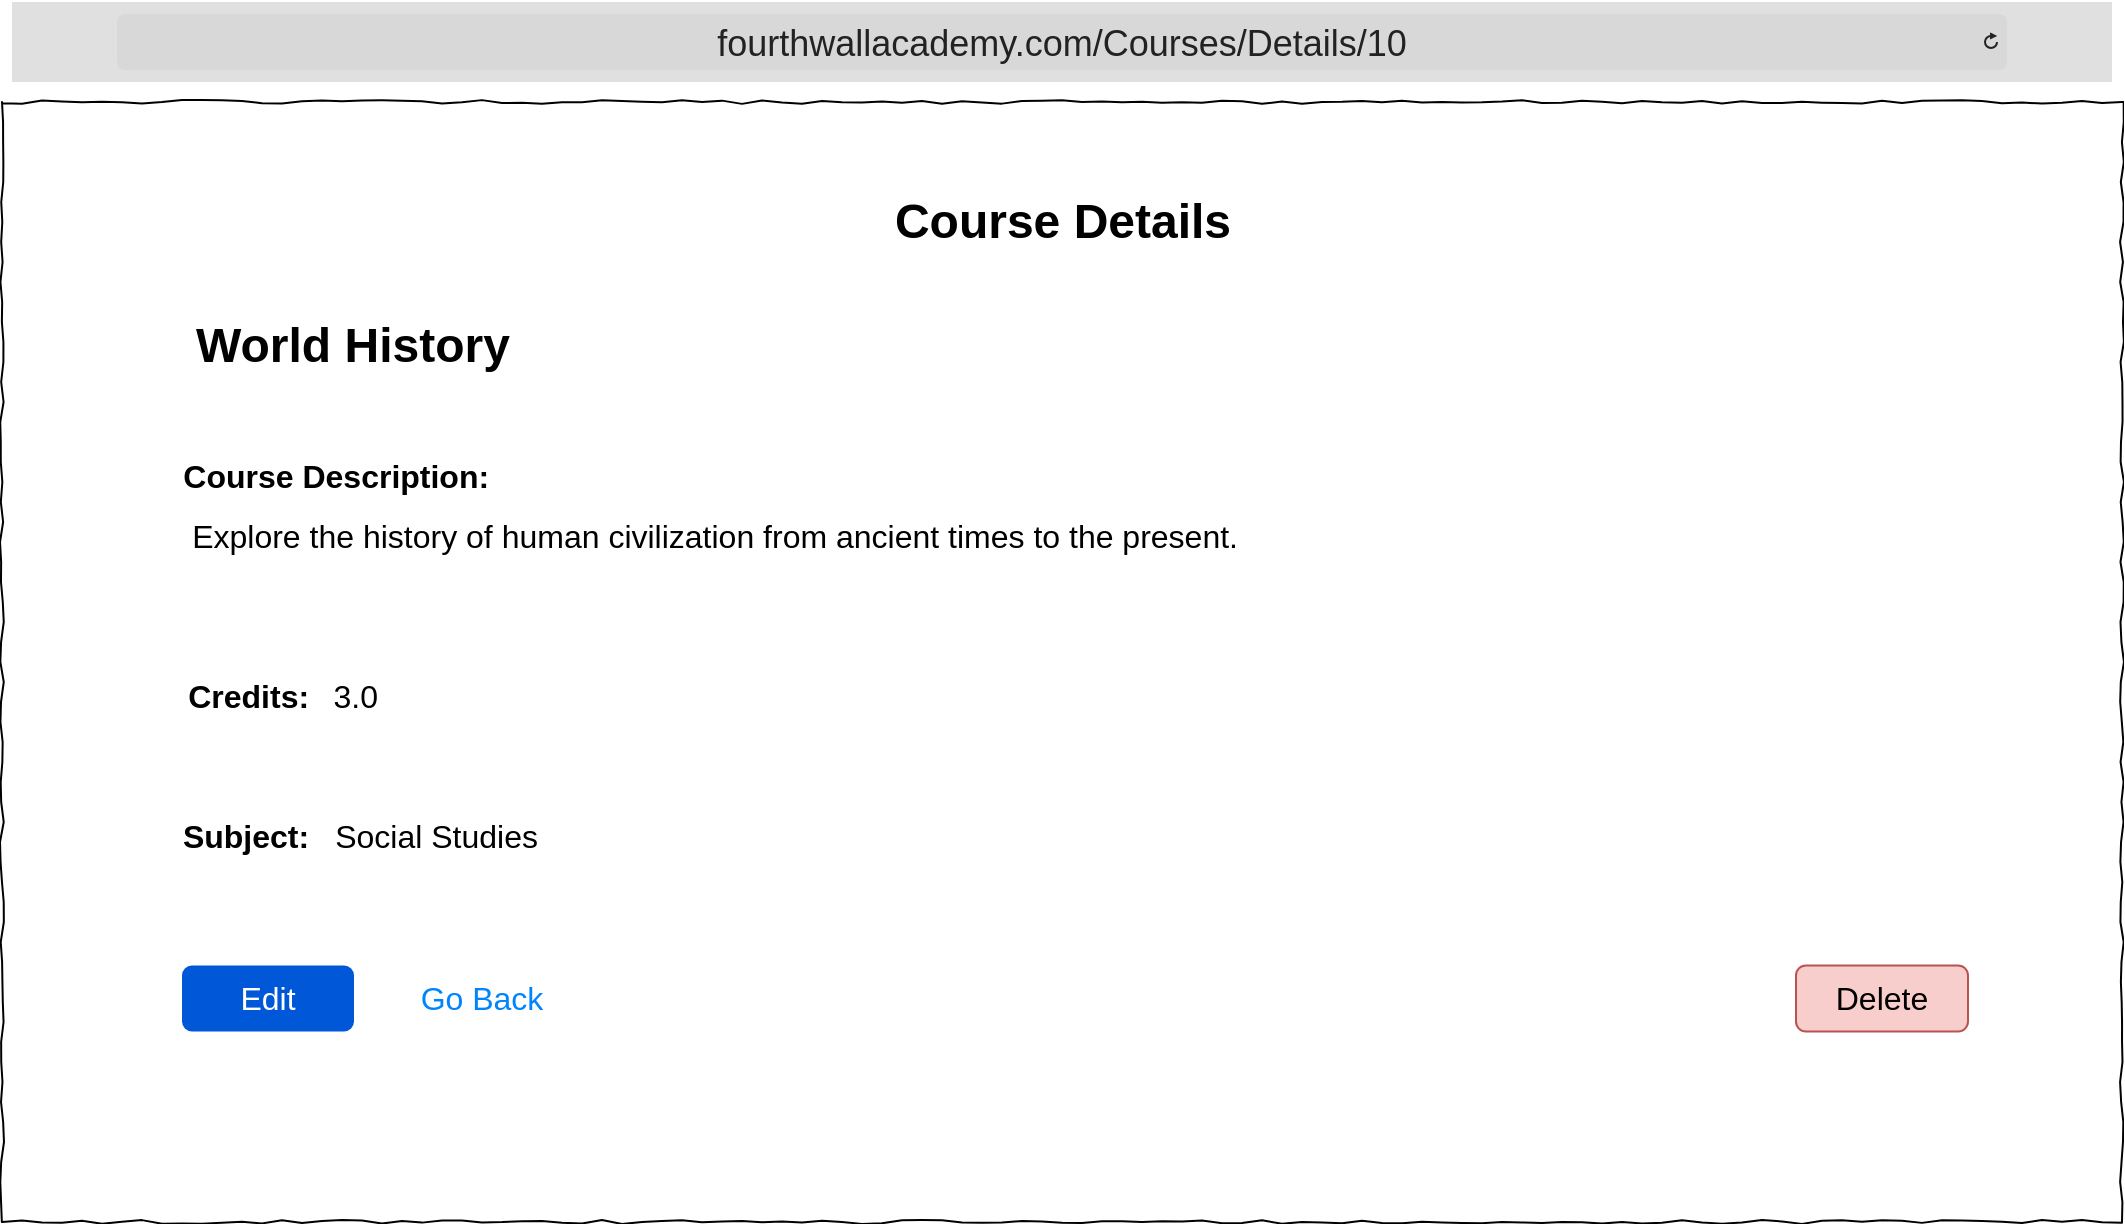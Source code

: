 <mxfile version="26.0.5">
  <diagram name="Page-1" id="03018318-947c-dd8e-b7a3-06fadd420f32">
    <mxGraphModel dx="3354" dy="1258" grid="1" gridSize="10" guides="1" tooltips="1" connect="1" arrows="1" fold="1" page="1" pageScale="1" pageWidth="1100" pageHeight="850" background="none" math="0" shadow="0">
      <root>
        <mxCell id="0" />
        <mxCell id="1" parent="0" />
        <mxCell id="677b7b8949515195-1" value="" style="whiteSpace=wrap;html=1;rounded=0;shadow=0;labelBackgroundColor=none;strokeColor=#000000;strokeWidth=1;fillColor=none;fontFamily=Verdana;fontSize=12;fontColor=#000000;align=center;comic=1;" parent="1" vertex="1">
          <mxGeometry x="20" y="60" width="1060" height="560" as="geometry" />
        </mxCell>
        <mxCell id="gBdz1FRmPUKY2ZFgMoxz-1" value="&lt;font style=&quot;font-size: 18px;&quot;&gt;fourthwallacademy.com/Courses/Details/10&lt;/font&gt;" style="html=1;strokeWidth=1;shadow=0;dashed=0;shape=mxgraph.ios7ui.url;fillColor=#e0e0e0;strokeColor=#c0c0c0;buttonText=;strokeColor2=#222222;fontColor=#222222;fontSize=8;spacingTop=2;align=center;whiteSpace=wrap;" parent="1" vertex="1">
          <mxGeometry x="25" y="10" width="1050" height="40" as="geometry" />
        </mxCell>
        <mxCell id="CBU3p2uWpCq7XRt16fgI-1" value="World History" style="text;strokeColor=none;fillColor=none;html=1;fontSize=24;fontStyle=1;verticalAlign=middle;align=center;" parent="1" vertex="1">
          <mxGeometry x="90" y="161.75" width="210" height="40" as="geometry" />
        </mxCell>
        <mxCell id="CBU3p2uWpCq7XRt16fgI-3" value="&lt;font style=&quot;font-size: 16px;&quot;&gt;&lt;b&gt;Course Description:&amp;nbsp;&lt;/b&gt;&lt;/font&gt;" style="text;html=1;align=right;verticalAlign=middle;whiteSpace=wrap;rounded=0;" parent="1" vertex="1">
          <mxGeometry x="110" y="231.75" width="160" height="30" as="geometry" />
        </mxCell>
        <mxCell id="CBU3p2uWpCq7XRt16fgI-6" value="&lt;font style=&quot;font-size: 16px;&quot;&gt;&lt;b&gt;Credits:&amp;nbsp;&lt;/b&gt;&lt;/font&gt;" style="text;html=1;align=right;verticalAlign=middle;whiteSpace=wrap;rounded=0;" parent="1" vertex="1">
          <mxGeometry x="110" y="341.75" width="70" height="30" as="geometry" />
        </mxCell>
        <mxCell id="CBU3p2uWpCq7XRt16fgI-8" value="&lt;font style=&quot;font-size: 16px;&quot;&gt;&lt;b&gt;Subject:&amp;nbsp;&lt;/b&gt;&lt;/font&gt;" style="text;html=1;align=right;verticalAlign=middle;whiteSpace=wrap;rounded=0;" parent="1" vertex="1">
          <mxGeometry x="110" y="411.75" width="70" height="30" as="geometry" />
        </mxCell>
        <mxCell id="CBU3p2uWpCq7XRt16fgI-11" value="&lt;font style=&quot;font-size: 16px;&quot;&gt;Edit&lt;/font&gt;" style="rounded=1;fillColor=#0057D8;strokeColor=none;html=1;whiteSpace=wrap;fontColor=#ffffff;align=center;verticalAlign=middle;fontStyle=0;fontSize=12;sketch=0;" parent="1" vertex="1">
          <mxGeometry x="110" y="491.75" width="86" height="33" as="geometry" />
        </mxCell>
        <mxCell id="CBU3p2uWpCq7XRt16fgI-12" value="Go Back" style="html=1;shadow=0;dashed=0;shape=mxgraph.bootstrap.rrect;rSize=5;strokeColor=none;strokeWidth=1;fillColor=none;fontColor=#0085FC;whiteSpace=wrap;align=center;verticalAlign=middle;spacingLeft=0;fontStyle=0;fontSize=16;spacing=5;" parent="1" vertex="1">
          <mxGeometry x="210" y="488.25" width="100" height="40" as="geometry" />
        </mxCell>
        <mxCell id="CBU3p2uWpCq7XRt16fgI-13" value="&lt;span style=&quot;font-size: 16px;&quot;&gt;Explore the history of human civilization from ancient times to the present.&lt;/span&gt;" style="text;html=1;align=right;verticalAlign=middle;whiteSpace=wrap;rounded=0;" parent="1" vertex="1">
          <mxGeometry x="110" y="261.75" width="530" height="30" as="geometry" />
        </mxCell>
        <mxCell id="CBU3p2uWpCq7XRt16fgI-14" value="&lt;font style=&quot;font-size: 16px;&quot;&gt;3.0&lt;/font&gt;" style="text;html=1;align=right;verticalAlign=middle;whiteSpace=wrap;rounded=0;" parent="1" vertex="1">
          <mxGeometry x="180" y="341.75" width="30" height="30" as="geometry" />
        </mxCell>
        <mxCell id="CBU3p2uWpCq7XRt16fgI-15" value="&lt;font style=&quot;font-size: 16px;&quot;&gt;Social Studies&lt;/font&gt;" style="text;html=1;align=right;verticalAlign=middle;whiteSpace=wrap;rounded=0;" parent="1" vertex="1">
          <mxGeometry x="180" y="411.75" width="110" height="30" as="geometry" />
        </mxCell>
        <mxCell id="CBU3p2uWpCq7XRt16fgI-16" value="Course Details" style="text;strokeColor=none;fillColor=none;html=1;fontSize=24;fontStyle=1;verticalAlign=middle;align=center;" parent="1" vertex="1">
          <mxGeometry x="445" y="100" width="210" height="40" as="geometry" />
        </mxCell>
        <mxCell id="CBU3p2uWpCq7XRt16fgI-17" value="&lt;font style=&quot;font-size: 16px;&quot;&gt;Delete&lt;/font&gt;" style="rounded=1;fillColor=#f8cecc;strokeColor=#b85450;html=1;whiteSpace=wrap;align=center;verticalAlign=middle;fontStyle=0;fontSize=12;sketch=0;" parent="1" vertex="1">
          <mxGeometry x="917" y="491.75" width="86" height="33" as="geometry" />
        </mxCell>
      </root>
    </mxGraphModel>
  </diagram>
</mxfile>
